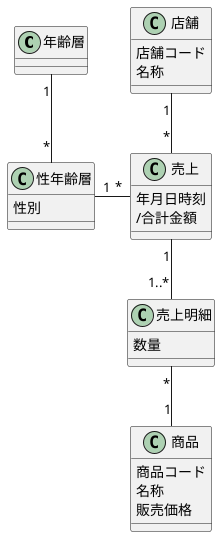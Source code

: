 @startuml

class 年齢層 {
}

class 性年齢層 {
  性別
}

class 店舗 {
  店舗コード
  名称
}

class 売上 {
  年月日時刻
  /合計金額
}

class 売上明細 {
  数量
}

class 商品 {
  商品コード
  名称
  販売価格
}

年齢層 "1"--"*" 性年齢層
性年齢層 "1"-r-"*" 売上
店舗 "1"--"*" 売上
売上 "1"--"1..*" 売上明細
売上明細 "*"--"1" 商品

@enduml
